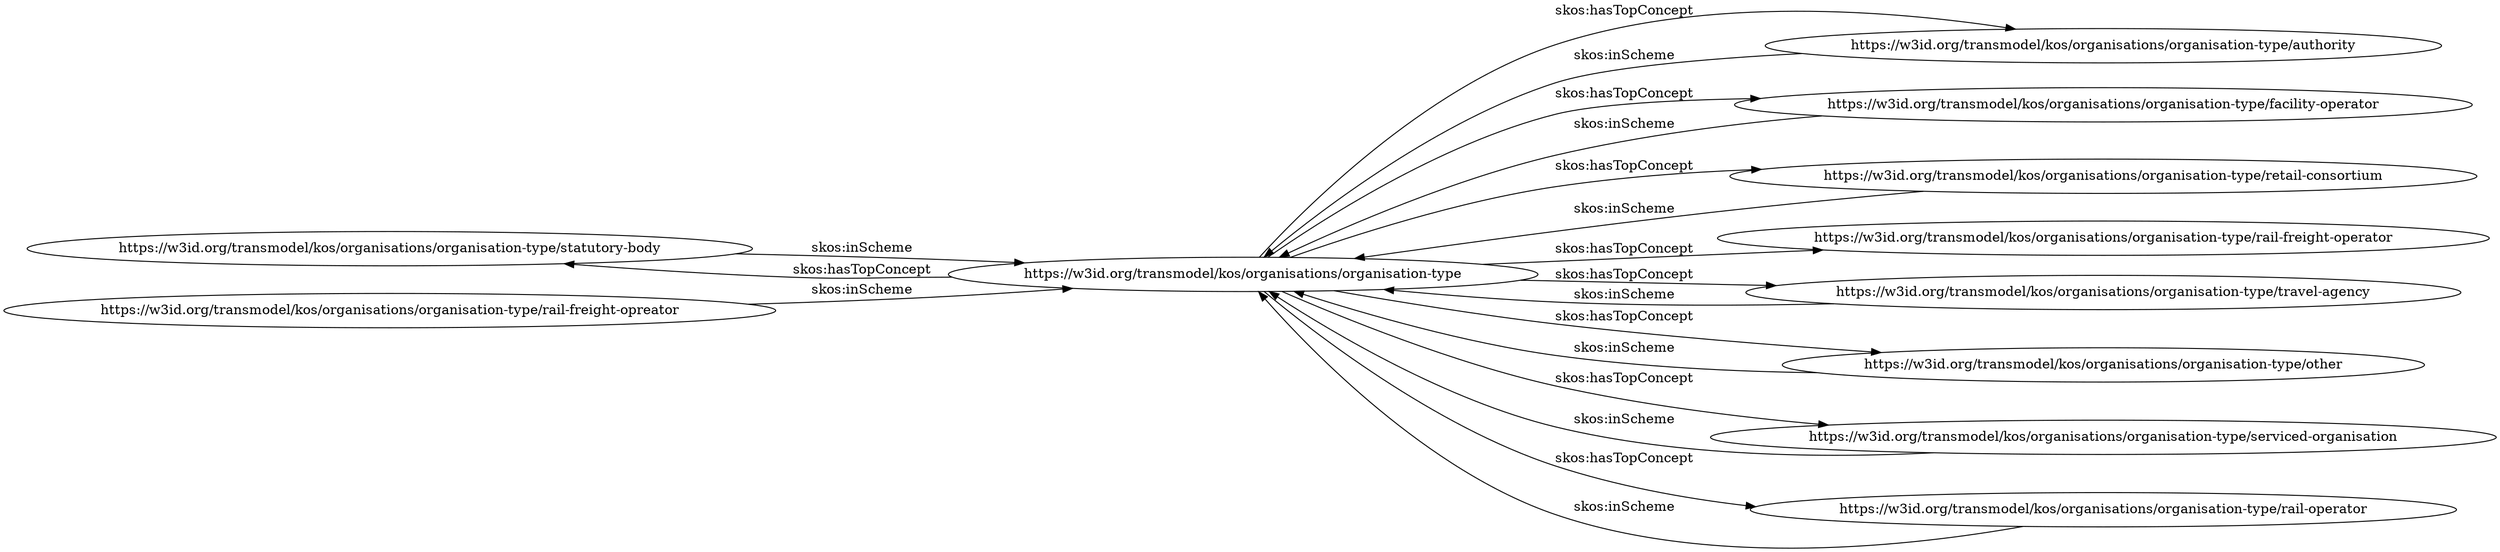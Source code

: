 digraph ar2dtool_diagram { 
rankdir=LR;
size="1501"
	"https://w3id.org/transmodel/kos/organisations/organisation-type/statutory-body" -> "https://w3id.org/transmodel/kos/organisations/organisation-type" [ label = "skos:inScheme" ];
	"https://w3id.org/transmodel/kos/organisations/organisation-type/rail-freight-opreator" -> "https://w3id.org/transmodel/kos/organisations/organisation-type" [ label = "skos:inScheme" ];
	"https://w3id.org/transmodel/kos/organisations/organisation-type/authority" -> "https://w3id.org/transmodel/kos/organisations/organisation-type" [ label = "skos:inScheme" ];
	"https://w3id.org/transmodel/kos/organisations/organisation-type/facility-operator" -> "https://w3id.org/transmodel/kos/organisations/organisation-type" [ label = "skos:inScheme" ];
	"https://w3id.org/transmodel/kos/organisations/organisation-type" -> "https://w3id.org/transmodel/kos/organisations/organisation-type/retail-consortium" [ label = "skos:hasTopConcept" ];
	"https://w3id.org/transmodel/kos/organisations/organisation-type" -> "https://w3id.org/transmodel/kos/organisations/organisation-type/rail-freight-operator" [ label = "skos:hasTopConcept" ];
	"https://w3id.org/transmodel/kos/organisations/organisation-type" -> "https://w3id.org/transmodel/kos/organisations/organisation-type/facility-operator" [ label = "skos:hasTopConcept" ];
	"https://w3id.org/transmodel/kos/organisations/organisation-type" -> "https://w3id.org/transmodel/kos/organisations/organisation-type/travel-agency" [ label = "skos:hasTopConcept" ];
	"https://w3id.org/transmodel/kos/organisations/organisation-type" -> "https://w3id.org/transmodel/kos/organisations/organisation-type/other" [ label = "skos:hasTopConcept" ];
	"https://w3id.org/transmodel/kos/organisations/organisation-type" -> "https://w3id.org/transmodel/kos/organisations/organisation-type/authority" [ label = "skos:hasTopConcept" ];
	"https://w3id.org/transmodel/kos/organisations/organisation-type" -> "https://w3id.org/transmodel/kos/organisations/organisation-type/serviced-organisation" [ label = "skos:hasTopConcept" ];
	"https://w3id.org/transmodel/kos/organisations/organisation-type" -> "https://w3id.org/transmodel/kos/organisations/organisation-type/rail-operator" [ label = "skos:hasTopConcept" ];
	"https://w3id.org/transmodel/kos/organisations/organisation-type" -> "https://w3id.org/transmodel/kos/organisations/organisation-type/statutory-body" [ label = "skos:hasTopConcept" ];
	"https://w3id.org/transmodel/kos/organisations/organisation-type/travel-agency" -> "https://w3id.org/transmodel/kos/organisations/organisation-type" [ label = "skos:inScheme" ];
	"https://w3id.org/transmodel/kos/organisations/organisation-type/retail-consortium" -> "https://w3id.org/transmodel/kos/organisations/organisation-type" [ label = "skos:inScheme" ];
	"https://w3id.org/transmodel/kos/organisations/organisation-type/serviced-organisation" -> "https://w3id.org/transmodel/kos/organisations/organisation-type" [ label = "skos:inScheme" ];
	"https://w3id.org/transmodel/kos/organisations/organisation-type/rail-operator" -> "https://w3id.org/transmodel/kos/organisations/organisation-type" [ label = "skos:inScheme" ];
	"https://w3id.org/transmodel/kos/organisations/organisation-type/other" -> "https://w3id.org/transmodel/kos/organisations/organisation-type" [ label = "skos:inScheme" ];

}
